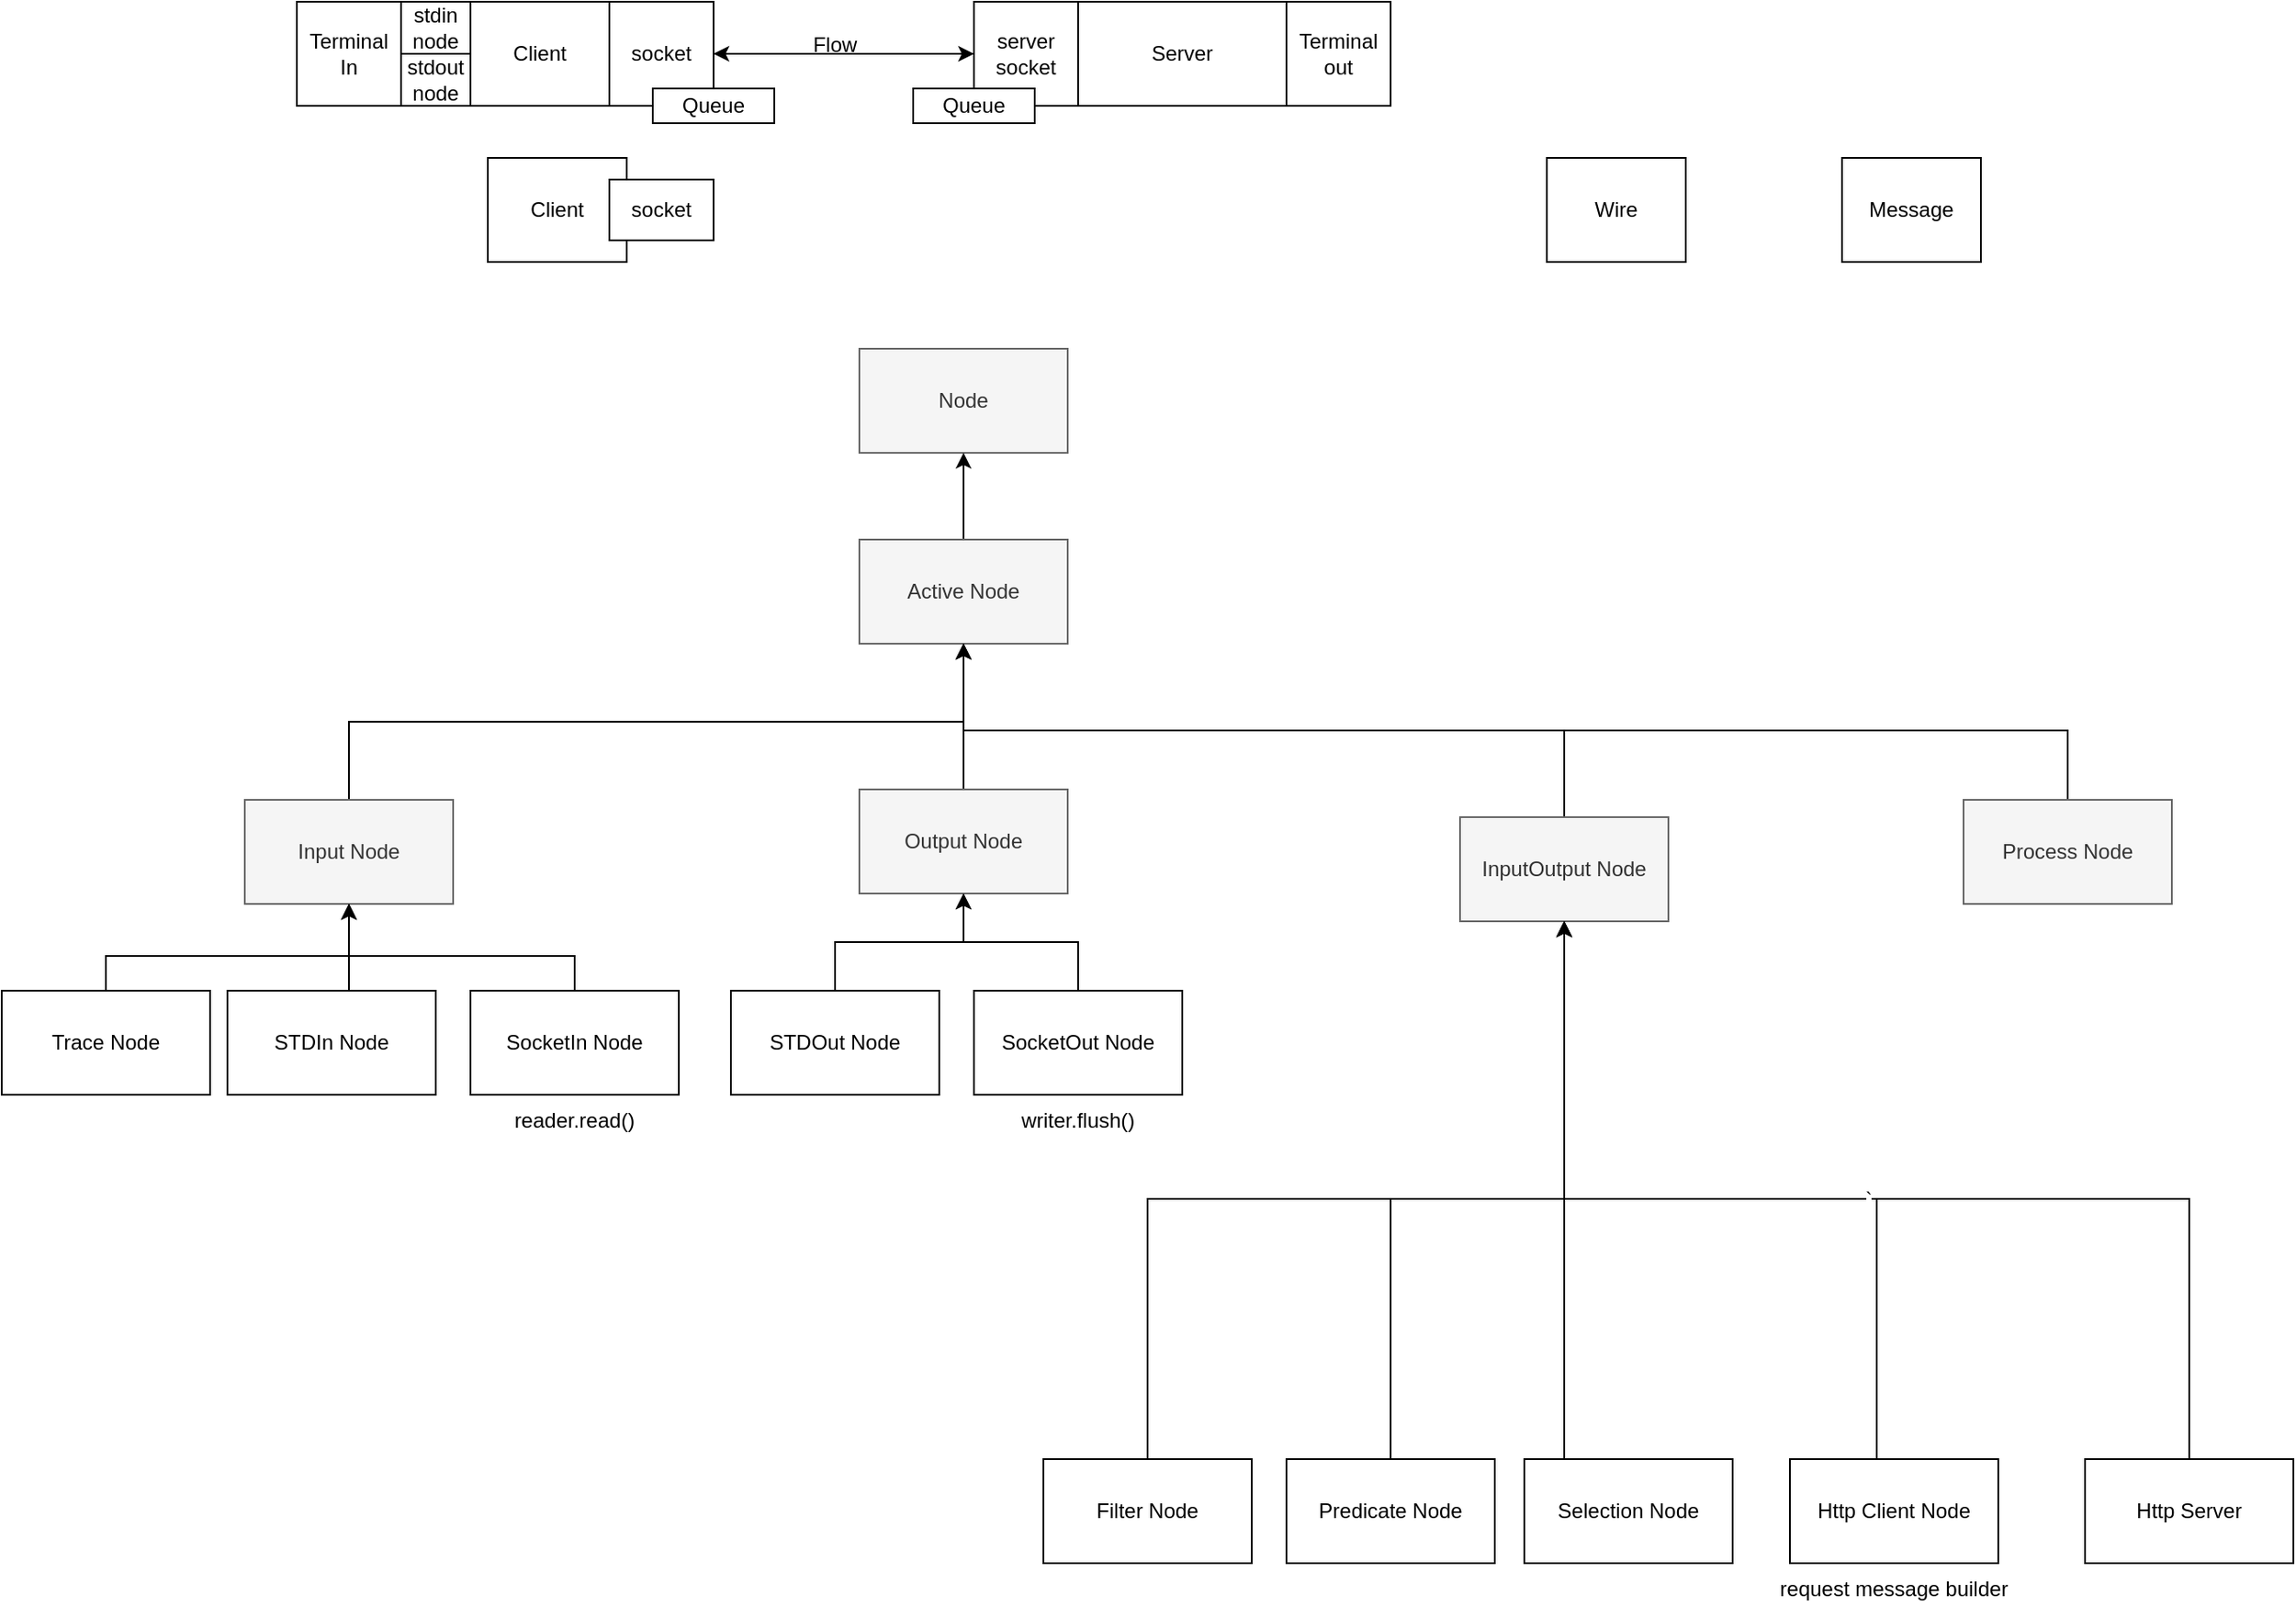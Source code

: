 <mxfile version="22.0.4" type="github">
  <diagram name="페이지-1" id="HDxFREO_OPp5HufmHN-d">
    <mxGraphModel dx="2155" dy="865" grid="1" gridSize="10" guides="1" tooltips="1" connect="1" arrows="1" fold="1" page="1" pageScale="1" pageWidth="827" pageHeight="1169" math="0" shadow="0">
      <root>
        <mxCell id="0" />
        <mxCell id="1" parent="0" />
        <mxCell id="DJnasuDHOr4qNgyVxcK3-1" value="Server" style="rounded=0;whiteSpace=wrap;html=1;" parent="1" vertex="1">
          <mxGeometry x="480" y="70" width="120" height="60" as="geometry" />
        </mxCell>
        <mxCell id="DJnasuDHOr4qNgyVxcK3-2" value="Node" style="rounded=0;whiteSpace=wrap;html=1;fillColor=#f5f5f5;fontColor=#333333;strokeColor=#666666;" parent="1" vertex="1">
          <mxGeometry x="354" y="270" width="120" height="60" as="geometry" />
        </mxCell>
        <mxCell id="DJnasuDHOr4qNgyVxcK3-14" style="edgeStyle=orthogonalEdgeStyle;rounded=0;orthogonalLoop=1;jettySize=auto;html=1;entryX=0.5;entryY=1;entryDx=0;entryDy=0;" parent="1" source="DJnasuDHOr4qNgyVxcK3-3" target="DJnasuDHOr4qNgyVxcK3-2" edge="1">
          <mxGeometry relative="1" as="geometry" />
        </mxCell>
        <mxCell id="DJnasuDHOr4qNgyVxcK3-3" value="Active Node" style="rounded=0;whiteSpace=wrap;html=1;fillColor=#f5f5f5;fontColor=#333333;strokeColor=#666666;" parent="1" vertex="1">
          <mxGeometry x="354" y="380" width="120" height="60" as="geometry" />
        </mxCell>
        <mxCell id="_9afm1GwE0WPz4cdE3SL-2" style="edgeStyle=orthogonalEdgeStyle;rounded=0;orthogonalLoop=1;jettySize=auto;html=1;exitX=0.5;exitY=0;exitDx=0;exitDy=0;entryX=0.5;entryY=1;entryDx=0;entryDy=0;" parent="1" source="DJnasuDHOr4qNgyVxcK3-4" target="DJnasuDHOr4qNgyVxcK3-3" edge="1">
          <mxGeometry relative="1" as="geometry" />
        </mxCell>
        <mxCell id="DJnasuDHOr4qNgyVxcK3-4" value="Input Node" style="rounded=0;whiteSpace=wrap;html=1;fillColor=#f5f5f5;fontColor=#333333;strokeColor=#666666;" parent="1" vertex="1">
          <mxGeometry y="530" width="120" height="60" as="geometry" />
        </mxCell>
        <mxCell id="_9afm1GwE0WPz4cdE3SL-3" style="edgeStyle=orthogonalEdgeStyle;rounded=0;orthogonalLoop=1;jettySize=auto;html=1;exitX=0.5;exitY=0;exitDx=0;exitDy=0;" parent="1" source="DJnasuDHOr4qNgyVxcK3-5" target="DJnasuDHOr4qNgyVxcK3-3" edge="1">
          <mxGeometry relative="1" as="geometry" />
        </mxCell>
        <mxCell id="DJnasuDHOr4qNgyVxcK3-5" value="Output Node" style="rounded=0;whiteSpace=wrap;html=1;fillColor=#f5f5f5;fontColor=#333333;strokeColor=#666666;" parent="1" vertex="1">
          <mxGeometry x="354" y="524" width="120" height="60" as="geometry" />
        </mxCell>
        <mxCell id="_9afm1GwE0WPz4cdE3SL-5" style="edgeStyle=orthogonalEdgeStyle;rounded=0;orthogonalLoop=1;jettySize=auto;html=1;exitX=0.5;exitY=0;exitDx=0;exitDy=0;" parent="1" source="DJnasuDHOr4qNgyVxcK3-6" target="DJnasuDHOr4qNgyVxcK3-3" edge="1">
          <mxGeometry relative="1" as="geometry">
            <Array as="points">
              <mxPoint x="1050" y="490" />
              <mxPoint x="414" y="490" />
            </Array>
          </mxGeometry>
        </mxCell>
        <mxCell id="DJnasuDHOr4qNgyVxcK3-6" value="Process Node" style="rounded=0;whiteSpace=wrap;html=1;fillColor=#f5f5f5;fontColor=#333333;strokeColor=#666666;" parent="1" vertex="1">
          <mxGeometry x="990" y="530" width="120" height="60" as="geometry" />
        </mxCell>
        <mxCell id="BAWsP3CoqttX7D4WCgfm-10" style="edgeStyle=orthogonalEdgeStyle;rounded=0;orthogonalLoop=1;jettySize=auto;html=1;entryX=0.5;entryY=1;entryDx=0;entryDy=0;exitX=0.5;exitY=0;exitDx=0;exitDy=0;" edge="1" parent="1" source="DJnasuDHOr4qNgyVxcK3-7" target="DJnasuDHOr4qNgyVxcK3-4">
          <mxGeometry relative="1" as="geometry">
            <Array as="points">
              <mxPoint x="-80" y="620" />
              <mxPoint x="60" y="620" />
            </Array>
          </mxGeometry>
        </mxCell>
        <mxCell id="DJnasuDHOr4qNgyVxcK3-7" value="Trace Node" style="rounded=0;whiteSpace=wrap;html=1;" parent="1" vertex="1">
          <mxGeometry x="-140" y="640" width="120" height="60" as="geometry" />
        </mxCell>
        <mxCell id="DJnasuDHOr4qNgyVxcK3-15" value="Client" style="rounded=0;whiteSpace=wrap;html=1;" parent="1" vertex="1">
          <mxGeometry x="130" y="70" width="80" height="60" as="geometry" />
        </mxCell>
        <mxCell id="DJnasuDHOr4qNgyVxcK3-19" style="edgeStyle=orthogonalEdgeStyle;rounded=0;orthogonalLoop=1;jettySize=auto;html=1;entryX=0;entryY=0.5;entryDx=0;entryDy=0;" parent="1" source="DJnasuDHOr4qNgyVxcK3-16" target="DJnasuDHOr4qNgyVxcK3-18" edge="1">
          <mxGeometry relative="1" as="geometry" />
        </mxCell>
        <mxCell id="DJnasuDHOr4qNgyVxcK3-16" value="socket" style="rounded=0;whiteSpace=wrap;html=1;" parent="1" vertex="1">
          <mxGeometry x="210" y="70" width="60" height="60" as="geometry" />
        </mxCell>
        <mxCell id="DJnasuDHOr4qNgyVxcK3-17" value="Terminal In" style="rounded=0;whiteSpace=wrap;html=1;" parent="1" vertex="1">
          <mxGeometry x="30" y="70" width="60" height="60" as="geometry" />
        </mxCell>
        <mxCell id="DJnasuDHOr4qNgyVxcK3-20" style="edgeStyle=orthogonalEdgeStyle;rounded=0;orthogonalLoop=1;jettySize=auto;html=1;entryX=1;entryY=0.5;entryDx=0;entryDy=0;" parent="1" source="DJnasuDHOr4qNgyVxcK3-18" target="DJnasuDHOr4qNgyVxcK3-16" edge="1">
          <mxGeometry relative="1" as="geometry" />
        </mxCell>
        <mxCell id="DJnasuDHOr4qNgyVxcK3-18" value="server socket" style="rounded=0;whiteSpace=wrap;html=1;" parent="1" vertex="1">
          <mxGeometry x="420" y="70" width="60" height="60" as="geometry" />
        </mxCell>
        <mxCell id="DJnasuDHOr4qNgyVxcK3-21" value="Terminal out" style="rounded=0;whiteSpace=wrap;html=1;" parent="1" vertex="1">
          <mxGeometry x="600" y="70" width="60" height="60" as="geometry" />
        </mxCell>
        <mxCell id="DJnasuDHOr4qNgyVxcK3-22" value="stdin node" style="rounded=0;whiteSpace=wrap;html=1;" parent="1" vertex="1">
          <mxGeometry x="90" y="70" width="40" height="30" as="geometry" />
        </mxCell>
        <mxCell id="DJnasuDHOr4qNgyVxcK3-27" value="Flow" style="text;html=1;strokeColor=none;fillColor=none;align=center;verticalAlign=middle;whiteSpace=wrap;rounded=0;" parent="1" vertex="1">
          <mxGeometry x="310" y="90" width="60" height="10" as="geometry" />
        </mxCell>
        <mxCell id="DJnasuDHOr4qNgyVxcK3-29" value="Queue" style="rounded=0;whiteSpace=wrap;html=1;" parent="1" vertex="1">
          <mxGeometry x="235" y="120" width="70" height="20" as="geometry" />
        </mxCell>
        <mxCell id="DJnasuDHOr4qNgyVxcK3-30" value="Queue" style="rounded=0;whiteSpace=wrap;html=1;" parent="1" vertex="1">
          <mxGeometry x="385" y="120" width="70" height="20" as="geometry" />
        </mxCell>
        <mxCell id="DJnasuDHOr4qNgyVxcK3-31" value="Client" style="rounded=0;whiteSpace=wrap;html=1;" parent="1" vertex="1">
          <mxGeometry x="140" y="160" width="80" height="60" as="geometry" />
        </mxCell>
        <mxCell id="DJnasuDHOr4qNgyVxcK3-23" value="stdout node" style="rounded=0;whiteSpace=wrap;html=1;" parent="1" vertex="1">
          <mxGeometry x="90" y="100" width="40" height="30" as="geometry" />
        </mxCell>
        <mxCell id="DJnasuDHOr4qNgyVxcK3-32" value="socket" style="rounded=0;whiteSpace=wrap;html=1;" parent="1" vertex="1">
          <mxGeometry x="210" y="172.5" width="60" height="35" as="geometry" />
        </mxCell>
        <mxCell id="_9afm1GwE0WPz4cdE3SL-4" style="edgeStyle=orthogonalEdgeStyle;rounded=0;orthogonalLoop=1;jettySize=auto;html=1;exitX=0.5;exitY=0;exitDx=0;exitDy=0;" parent="1" source="_9afm1GwE0WPz4cdE3SL-1" target="DJnasuDHOr4qNgyVxcK3-3" edge="1">
          <mxGeometry relative="1" as="geometry" />
        </mxCell>
        <mxCell id="_9afm1GwE0WPz4cdE3SL-1" value="InputOutput Node" style="rounded=0;whiteSpace=wrap;html=1;fillColor=#f5f5f5;fontColor=#333333;strokeColor=#666666;" parent="1" vertex="1">
          <mxGeometry x="700" y="540" width="120" height="60" as="geometry" />
        </mxCell>
        <mxCell id="_9afm1GwE0WPz4cdE3SL-13" style="edgeStyle=orthogonalEdgeStyle;rounded=0;orthogonalLoop=1;jettySize=auto;html=1;exitX=0.5;exitY=0;exitDx=0;exitDy=0;" parent="1" source="_9afm1GwE0WPz4cdE3SL-7" target="DJnasuDHOr4qNgyVxcK3-4" edge="1">
          <mxGeometry relative="1" as="geometry">
            <Array as="points">
              <mxPoint x="60" y="640" />
            </Array>
          </mxGeometry>
        </mxCell>
        <mxCell id="_9afm1GwE0WPz4cdE3SL-7" value="STDIn Node" style="rounded=0;whiteSpace=wrap;html=1;" parent="1" vertex="1">
          <mxGeometry x="-10" y="640" width="120" height="60" as="geometry" />
        </mxCell>
        <mxCell id="_9afm1GwE0WPz4cdE3SL-8" value="Message" style="rounded=0;whiteSpace=wrap;html=1;" parent="1" vertex="1">
          <mxGeometry x="920" y="160" width="80" height="60" as="geometry" />
        </mxCell>
        <mxCell id="_9afm1GwE0WPz4cdE3SL-9" value="Wire" style="rounded=0;whiteSpace=wrap;html=1;" parent="1" vertex="1">
          <mxGeometry x="750" y="160" width="80" height="60" as="geometry" />
        </mxCell>
        <mxCell id="_9afm1GwE0WPz4cdE3SL-15" style="edgeStyle=orthogonalEdgeStyle;rounded=0;orthogonalLoop=1;jettySize=auto;html=1;exitX=0.5;exitY=0;exitDx=0;exitDy=0;" parent="1" source="_9afm1GwE0WPz4cdE3SL-10" target="DJnasuDHOr4qNgyVxcK3-5" edge="1">
          <mxGeometry relative="1" as="geometry" />
        </mxCell>
        <mxCell id="_9afm1GwE0WPz4cdE3SL-10" value="STDOut Node" style="rounded=0;whiteSpace=wrap;html=1;" parent="1" vertex="1">
          <mxGeometry x="280" y="640" width="120" height="60" as="geometry" />
        </mxCell>
        <mxCell id="_9afm1GwE0WPz4cdE3SL-14" style="edgeStyle=orthogonalEdgeStyle;rounded=0;orthogonalLoop=1;jettySize=auto;html=1;exitX=0.5;exitY=0;exitDx=0;exitDy=0;" parent="1" source="_9afm1GwE0WPz4cdE3SL-11" target="DJnasuDHOr4qNgyVxcK3-4" edge="1">
          <mxGeometry relative="1" as="geometry">
            <Array as="points">
              <mxPoint x="190" y="620" />
              <mxPoint x="60" y="620" />
            </Array>
          </mxGeometry>
        </mxCell>
        <mxCell id="_9afm1GwE0WPz4cdE3SL-11" value="SocketIn Node" style="rounded=0;whiteSpace=wrap;html=1;" parent="1" vertex="1">
          <mxGeometry x="130" y="640" width="120" height="60" as="geometry" />
        </mxCell>
        <mxCell id="_9afm1GwE0WPz4cdE3SL-16" style="edgeStyle=orthogonalEdgeStyle;rounded=0;orthogonalLoop=1;jettySize=auto;html=1;exitX=0.5;exitY=0;exitDx=0;exitDy=0;" parent="1" source="_9afm1GwE0WPz4cdE3SL-12" target="DJnasuDHOr4qNgyVxcK3-5" edge="1">
          <mxGeometry relative="1" as="geometry" />
        </mxCell>
        <mxCell id="_9afm1GwE0WPz4cdE3SL-12" value="SocketOut Node" style="rounded=0;whiteSpace=wrap;html=1;" parent="1" vertex="1">
          <mxGeometry x="420" y="640" width="120" height="60" as="geometry" />
        </mxCell>
        <mxCell id="_9afm1GwE0WPz4cdE3SL-20" style="edgeStyle=orthogonalEdgeStyle;rounded=0;orthogonalLoop=1;jettySize=auto;html=1;exitX=0.5;exitY=0;exitDx=0;exitDy=0;entryX=0.5;entryY=1;entryDx=0;entryDy=0;" parent="1" source="_9afm1GwE0WPz4cdE3SL-17" target="_9afm1GwE0WPz4cdE3SL-1" edge="1">
          <mxGeometry relative="1" as="geometry">
            <Array as="points">
              <mxPoint x="520" y="760" />
              <mxPoint x="760" y="760" />
            </Array>
          </mxGeometry>
        </mxCell>
        <mxCell id="_9afm1GwE0WPz4cdE3SL-17" value="Filter Node" style="rounded=0;whiteSpace=wrap;html=1;" parent="1" vertex="1">
          <mxGeometry x="460" y="910" width="120" height="60" as="geometry" />
        </mxCell>
        <mxCell id="_9afm1GwE0WPz4cdE3SL-22" style="edgeStyle=orthogonalEdgeStyle;rounded=0;orthogonalLoop=1;jettySize=auto;html=1;exitX=0.5;exitY=0;exitDx=0;exitDy=0;" parent="1" source="_9afm1GwE0WPz4cdE3SL-18" target="_9afm1GwE0WPz4cdE3SL-1" edge="1">
          <mxGeometry relative="1" as="geometry">
            <Array as="points">
              <mxPoint x="660" y="760" />
              <mxPoint x="760" y="760" />
            </Array>
          </mxGeometry>
        </mxCell>
        <mxCell id="_9afm1GwE0WPz4cdE3SL-18" value="Predicate Node" style="rounded=0;whiteSpace=wrap;html=1;" parent="1" vertex="1">
          <mxGeometry x="600" y="910" width="120" height="60" as="geometry" />
        </mxCell>
        <mxCell id="_9afm1GwE0WPz4cdE3SL-23" style="edgeStyle=orthogonalEdgeStyle;rounded=0;orthogonalLoop=1;jettySize=auto;html=1;exitX=0.5;exitY=0;exitDx=0;exitDy=0;" parent="1" source="_9afm1GwE0WPz4cdE3SL-19" target="_9afm1GwE0WPz4cdE3SL-1" edge="1">
          <mxGeometry relative="1" as="geometry">
            <Array as="points">
              <mxPoint x="760" y="910" />
            </Array>
          </mxGeometry>
        </mxCell>
        <mxCell id="_9afm1GwE0WPz4cdE3SL-19" value="Selection Node" style="rounded=0;whiteSpace=wrap;html=1;" parent="1" vertex="1">
          <mxGeometry x="737" y="910" width="120" height="60" as="geometry" />
        </mxCell>
        <mxCell id="BAWsP3CoqttX7D4WCgfm-3" style="edgeStyle=orthogonalEdgeStyle;rounded=0;orthogonalLoop=1;jettySize=auto;html=1;entryX=0.5;entryY=1;entryDx=0;entryDy=0;" edge="1" parent="1" source="BAWsP3CoqttX7D4WCgfm-2" target="_9afm1GwE0WPz4cdE3SL-1">
          <mxGeometry relative="1" as="geometry">
            <Array as="points">
              <mxPoint x="940" y="760" />
              <mxPoint x="760" y="760" />
            </Array>
          </mxGeometry>
        </mxCell>
        <mxCell id="BAWsP3CoqttX7D4WCgfm-2" value="Http Client Node" style="rounded=0;whiteSpace=wrap;html=1;" vertex="1" parent="1">
          <mxGeometry x="890" y="910" width="120" height="60" as="geometry" />
        </mxCell>
        <mxCell id="BAWsP3CoqttX7D4WCgfm-5" value="`" style="edgeStyle=orthogonalEdgeStyle;rounded=0;orthogonalLoop=1;jettySize=auto;html=1;entryX=0.5;entryY=1;entryDx=0;entryDy=0;" edge="1" parent="1" source="BAWsP3CoqttX7D4WCgfm-4" target="_9afm1GwE0WPz4cdE3SL-1">
          <mxGeometry relative="1" as="geometry">
            <Array as="points">
              <mxPoint x="1120" y="760" />
              <mxPoint x="760" y="760" />
            </Array>
          </mxGeometry>
        </mxCell>
        <mxCell id="BAWsP3CoqttX7D4WCgfm-4" value="Http Server" style="rounded=0;whiteSpace=wrap;html=1;" vertex="1" parent="1">
          <mxGeometry x="1060" y="910" width="120" height="60" as="geometry" />
        </mxCell>
        <mxCell id="BAWsP3CoqttX7D4WCgfm-6" value="writer.flush()" style="text;html=1;strokeColor=none;fillColor=none;align=center;verticalAlign=middle;whiteSpace=wrap;rounded=0;" vertex="1" parent="1">
          <mxGeometry x="450" y="700" width="60" height="30" as="geometry" />
        </mxCell>
        <mxCell id="BAWsP3CoqttX7D4WCgfm-7" value="reader.read()" style="text;html=1;strokeColor=none;fillColor=none;align=center;verticalAlign=middle;whiteSpace=wrap;rounded=0;" vertex="1" parent="1">
          <mxGeometry x="160" y="700" width="60" height="30" as="geometry" />
        </mxCell>
        <mxCell id="BAWsP3CoqttX7D4WCgfm-8" value="request message builder" style="text;html=1;strokeColor=none;fillColor=none;align=center;verticalAlign=middle;whiteSpace=wrap;rounded=0;" vertex="1" parent="1">
          <mxGeometry x="880" y="970" width="140" height="30" as="geometry" />
        </mxCell>
      </root>
    </mxGraphModel>
  </diagram>
</mxfile>
